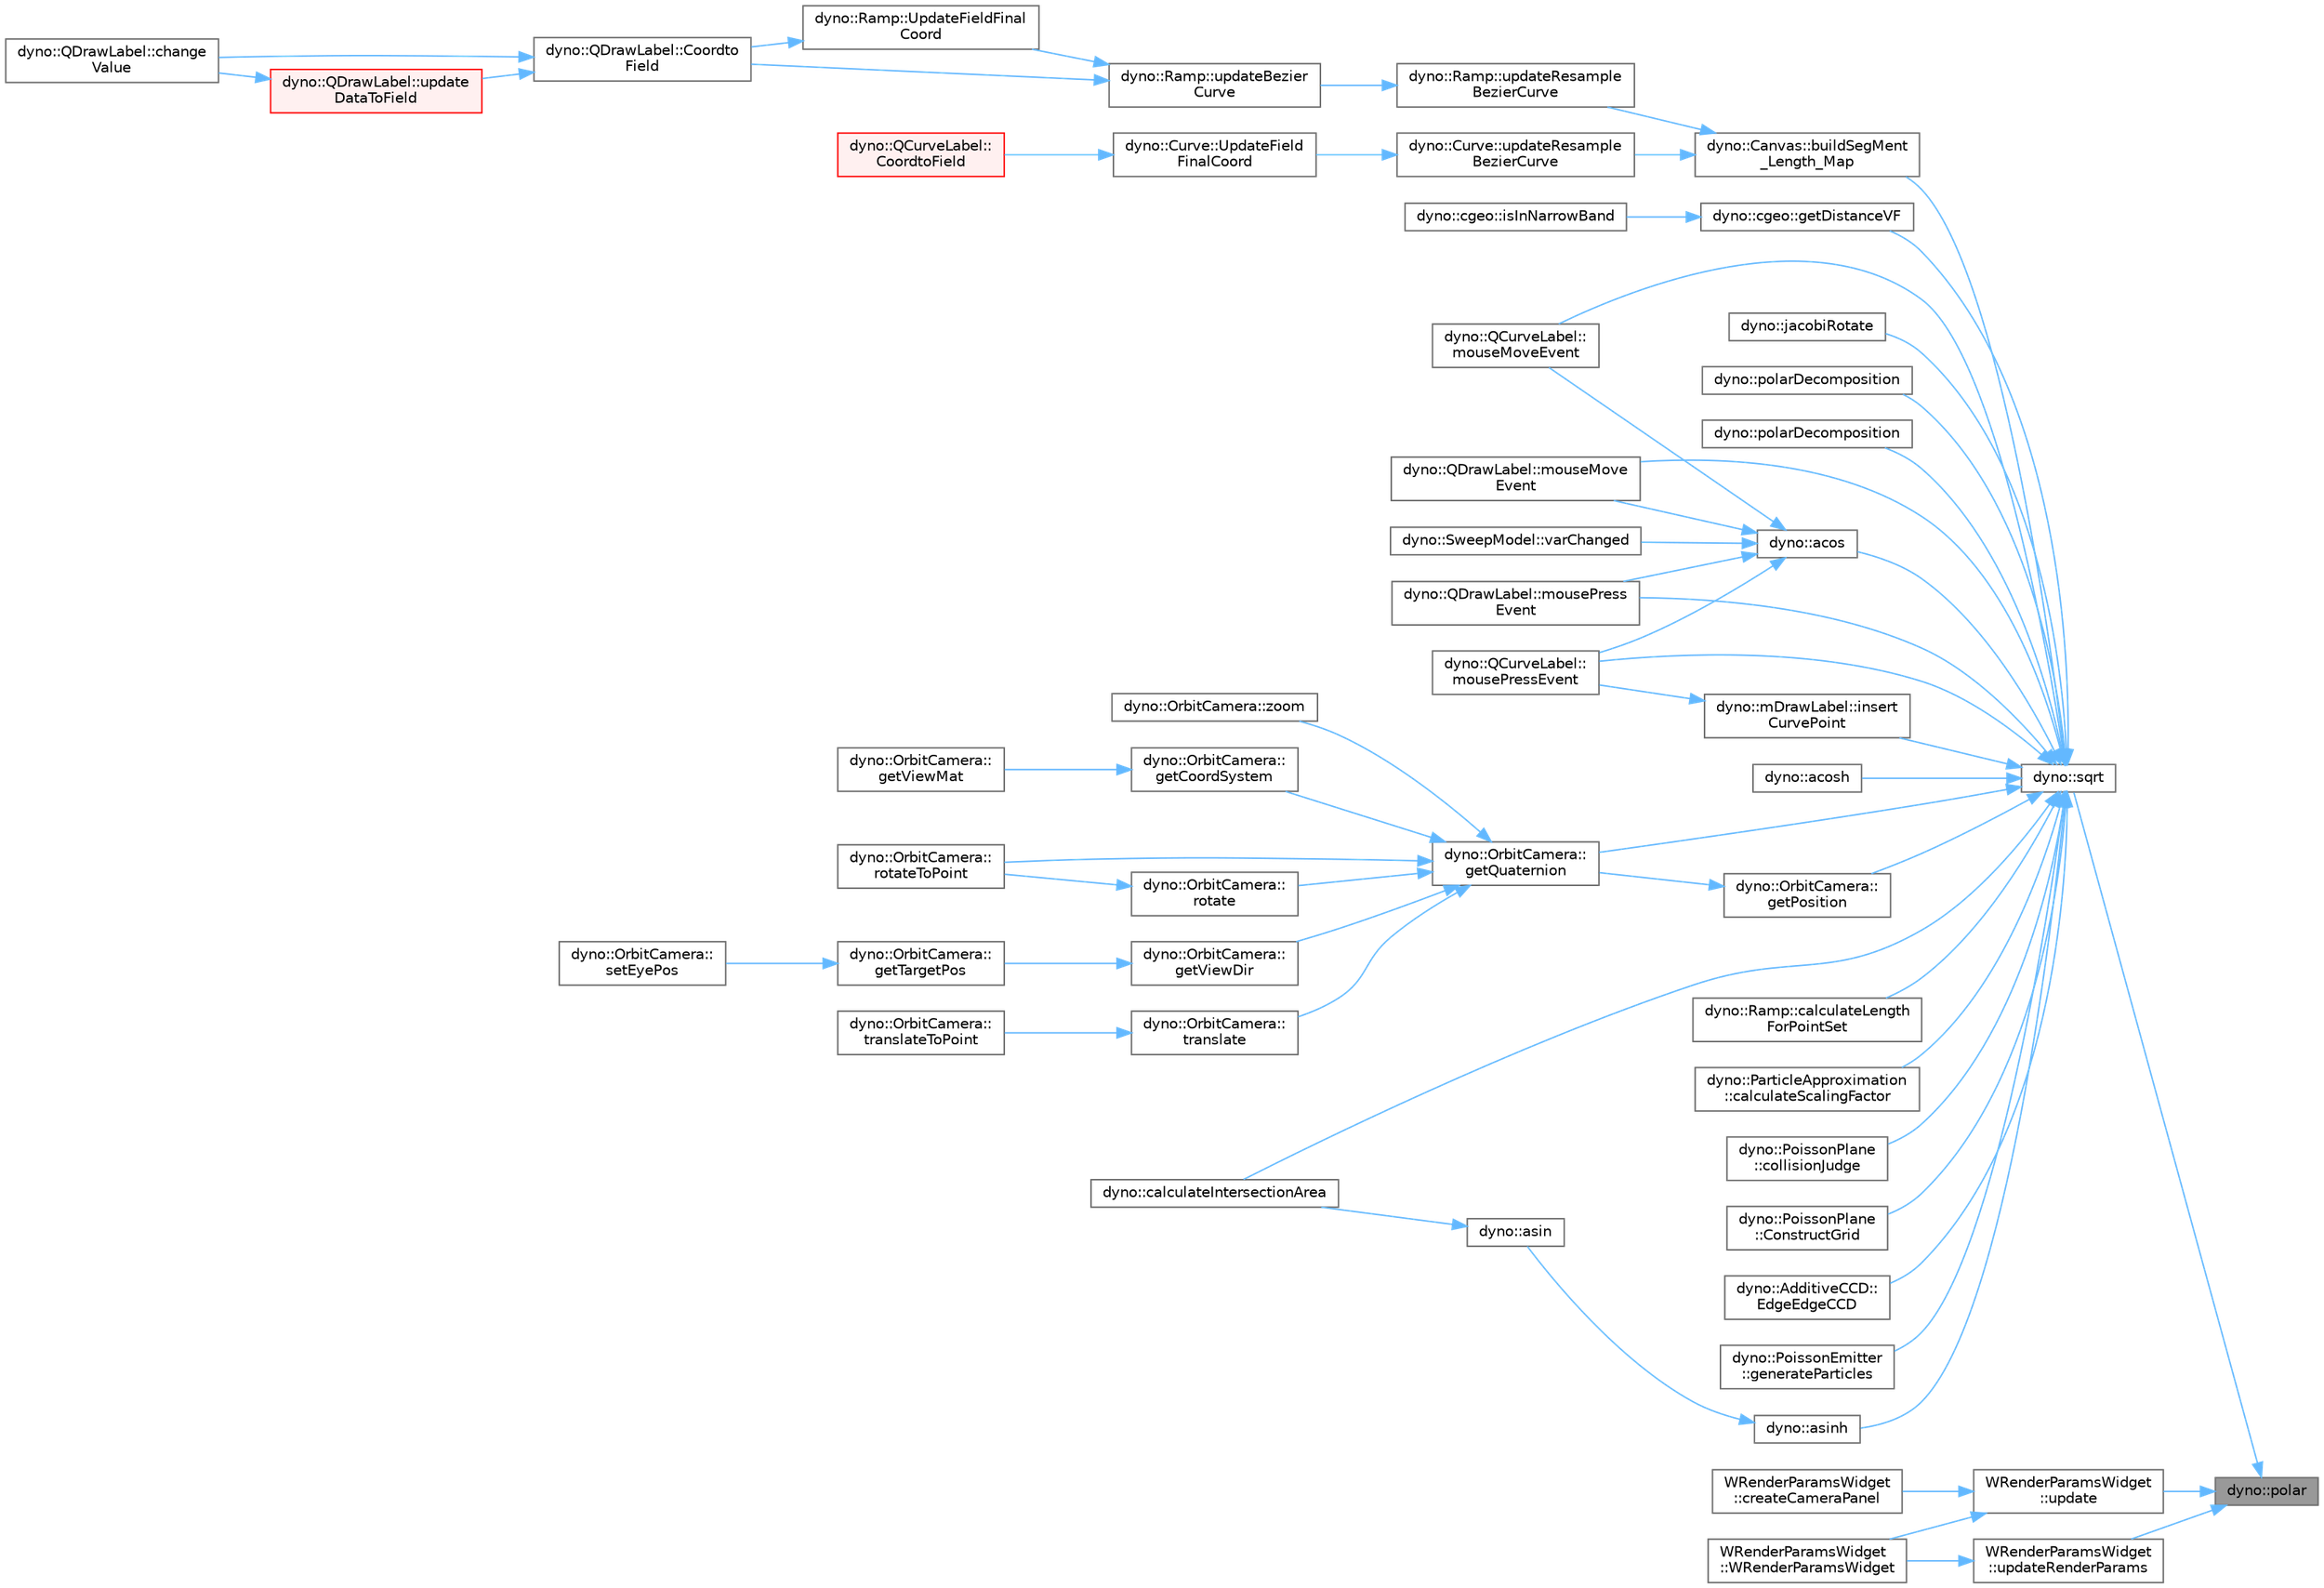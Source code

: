 digraph "dyno::polar"
{
 // LATEX_PDF_SIZE
  bgcolor="transparent";
  edge [fontname=Helvetica,fontsize=10,labelfontname=Helvetica,labelfontsize=10];
  node [fontname=Helvetica,fontsize=10,shape=box,height=0.2,width=0.4];
  rankdir="RL";
  Node1 [id="Node000001",label="dyno::polar",height=0.2,width=0.4,color="gray40", fillcolor="grey60", style="filled", fontcolor="black",tooltip=" "];
  Node1 -> Node2 [id="edge1_Node000001_Node000002",dir="back",color="steelblue1",style="solid",tooltip=" "];
  Node2 [id="Node000002",label="dyno::sqrt",height=0.2,width=0.4,color="grey40", fillcolor="white", style="filled",URL="$namespacedyno.html#ac2d9bbc99f7fd7afbe6b0889eff86281",tooltip=" "];
  Node2 -> Node3 [id="edge2_Node000002_Node000003",dir="back",color="steelblue1",style="solid",tooltip=" "];
  Node3 [id="Node000003",label="dyno::acos",height=0.2,width=0.4,color="grey40", fillcolor="white", style="filled",URL="$namespacedyno.html#a98298b4e601b96fbc2f81636d0b94096",tooltip=" "];
  Node3 -> Node4 [id="edge3_Node000003_Node000004",dir="back",color="steelblue1",style="solid",tooltip=" "];
  Node4 [id="Node000004",label="dyno::QCurveLabel::\lmouseMoveEvent",height=0.2,width=0.4,color="grey40", fillcolor="white", style="filled",URL="$classdyno_1_1_q_curve_label.html#a3dbf69c68750200a38ab87de5073a203",tooltip=" "];
  Node3 -> Node5 [id="edge4_Node000003_Node000005",dir="back",color="steelblue1",style="solid",tooltip=" "];
  Node5 [id="Node000005",label="dyno::QDrawLabel::mouseMove\lEvent",height=0.2,width=0.4,color="grey40", fillcolor="white", style="filled",URL="$classdyno_1_1_q_draw_label.html#a855e81bc7d92b66d116515b771fe0343",tooltip=" "];
  Node3 -> Node6 [id="edge5_Node000003_Node000006",dir="back",color="steelblue1",style="solid",tooltip=" "];
  Node6 [id="Node000006",label="dyno::QCurveLabel::\lmousePressEvent",height=0.2,width=0.4,color="grey40", fillcolor="white", style="filled",URL="$classdyno_1_1_q_curve_label.html#a7e37241f3d13ff30a53b3d07ceb6adb8",tooltip=" "];
  Node3 -> Node7 [id="edge6_Node000003_Node000007",dir="back",color="steelblue1",style="solid",tooltip=" "];
  Node7 [id="Node000007",label="dyno::QDrawLabel::mousePress\lEvent",height=0.2,width=0.4,color="grey40", fillcolor="white", style="filled",URL="$classdyno_1_1_q_draw_label.html#a49d7e8c557e1285d6d505518fa9be714",tooltip=" "];
  Node3 -> Node8 [id="edge7_Node000003_Node000008",dir="back",color="steelblue1",style="solid",tooltip=" "];
  Node8 [id="Node000008",label="dyno::SweepModel::varChanged",height=0.2,width=0.4,color="grey40", fillcolor="white", style="filled",URL="$classdyno_1_1_sweep_model.html#ac96f18020ac1c5870bab11cc965ea62e",tooltip=" "];
  Node2 -> Node9 [id="edge8_Node000002_Node000009",dir="back",color="steelblue1",style="solid",tooltip=" "];
  Node9 [id="Node000009",label="dyno::acosh",height=0.2,width=0.4,color="grey40", fillcolor="white", style="filled",URL="$namespacedyno.html#ab19b0b2c588fe0c937ffed38d97d613f",tooltip=" "];
  Node2 -> Node10 [id="edge9_Node000002_Node000010",dir="back",color="steelblue1",style="solid",tooltip=" "];
  Node10 [id="Node000010",label="dyno::asinh",height=0.2,width=0.4,color="grey40", fillcolor="white", style="filled",URL="$namespacedyno.html#abb5fa1dd5c7c3a0c6ff69f6c4544b2a9",tooltip=" "];
  Node10 -> Node11 [id="edge10_Node000010_Node000011",dir="back",color="steelblue1",style="solid",tooltip=" "];
  Node11 [id="Node000011",label="dyno::asin",height=0.2,width=0.4,color="grey40", fillcolor="white", style="filled",URL="$namespacedyno.html#af01ec3c9969a92be588a0d417e2e7f47",tooltip=" "];
  Node11 -> Node12 [id="edge11_Node000011_Node000012",dir="back",color="steelblue1",style="solid",tooltip=" "];
  Node12 [id="Node000012",label="dyno::calculateIntersectionArea",height=0.2,width=0.4,color="grey40", fillcolor="white", style="filled",URL="$namespacedyno.html#a94de691fb290dd4ffeeab57cc41978d4",tooltip="Calculate the intersection area between a sphere and a triangle by using the domain decompsotion algo..."];
  Node2 -> Node13 [id="edge12_Node000002_Node000013",dir="back",color="steelblue1",style="solid",tooltip=" "];
  Node13 [id="Node000013",label="dyno::Canvas::buildSegMent\l_Length_Map",height=0.2,width=0.4,color="grey40", fillcolor="white", style="filled",URL="$classdyno_1_1_canvas.html#aa4aee8c215e76bc53850f71791e59f88",tooltip=" "];
  Node13 -> Node14 [id="edge13_Node000013_Node000014",dir="back",color="steelblue1",style="solid",tooltip=" "];
  Node14 [id="Node000014",label="dyno::Ramp::updateResample\lBezierCurve",height=0.2,width=0.4,color="grey40", fillcolor="white", style="filled",URL="$classdyno_1_1_ramp.html#a557759f2a89a570ba847b512a854215d",tooltip="Resample Bezier curve."];
  Node14 -> Node15 [id="edge14_Node000014_Node000015",dir="back",color="steelblue1",style="solid",tooltip=" "];
  Node15 [id="Node000015",label="dyno::Ramp::updateBezier\lCurve",height=0.2,width=0.4,color="grey40", fillcolor="white", style="filled",URL="$classdyno_1_1_ramp.html#a503012388d3eb2f5465ba8fa04979b20",tooltip="Update the data of the Bezier curve points."];
  Node15 -> Node16 [id="edge15_Node000015_Node000016",dir="back",color="steelblue1",style="solid",tooltip=" "];
  Node16 [id="Node000016",label="dyno::QDrawLabel::Coordto\lField",height=0.2,width=0.4,color="grey40", fillcolor="white", style="filled",URL="$classdyno_1_1_q_draw_label.html#a8b27b248c44ee57fa194956dc3765449",tooltip=" "];
  Node16 -> Node17 [id="edge16_Node000016_Node000017",dir="back",color="steelblue1",style="solid",tooltip=" "];
  Node17 [id="Node000017",label="dyno::QDrawLabel::change\lValue",height=0.2,width=0.4,color="grey40", fillcolor="white", style="filled",URL="$classdyno_1_1_q_draw_label.html#a9be2a7cab68e5392d9845b82a92c05ee",tooltip=" "];
  Node16 -> Node18 [id="edge17_Node000016_Node000018",dir="back",color="steelblue1",style="solid",tooltip=" "];
  Node18 [id="Node000018",label="dyno::QDrawLabel::update\lDataToField",height=0.2,width=0.4,color="red", fillcolor="#FFF0F0", style="filled",URL="$classdyno_1_1_q_draw_label.html#a270d00de5aff8eafaeff2a215f13d15f",tooltip=" "];
  Node18 -> Node17 [id="edge18_Node000018_Node000017",dir="back",color="steelblue1",style="solid",tooltip=" "];
  Node15 -> Node20 [id="edge19_Node000015_Node000020",dir="back",color="steelblue1",style="solid",tooltip=" "];
  Node20 [id="Node000020",label="dyno::Ramp::UpdateFieldFinal\lCoord",height=0.2,width=0.4,color="grey40", fillcolor="white", style="filled",URL="$classdyno_1_1_ramp.html#adf25361263722cd166ee5a15a6a2eaa8",tooltip="Updating the data of a Field."];
  Node20 -> Node16 [id="edge20_Node000020_Node000016",dir="back",color="steelblue1",style="solid",tooltip=" "];
  Node13 -> Node21 [id="edge21_Node000013_Node000021",dir="back",color="steelblue1",style="solid",tooltip=" "];
  Node21 [id="Node000021",label="dyno::Curve::updateResample\lBezierCurve",height=0.2,width=0.4,color="grey40", fillcolor="white", style="filled",URL="$classdyno_1_1_curve.html#a1ae9f76a2148ab26374b2e1838a33c1d",tooltip="Resample Bezier curve."];
  Node21 -> Node22 [id="edge22_Node000021_Node000022",dir="back",color="steelblue1",style="solid",tooltip=" "];
  Node22 [id="Node000022",label="dyno::Curve::UpdateField\lFinalCoord",height=0.2,width=0.4,color="grey40", fillcolor="white", style="filled",URL="$classdyno_1_1_curve.html#a6a1f78ed5b0ba19cc23712467fa0205e",tooltip="Updating the data of a Field."];
  Node22 -> Node23 [id="edge23_Node000022_Node000023",dir="back",color="steelblue1",style="solid",tooltip=" "];
  Node23 [id="Node000023",label="dyno::QCurveLabel::\lCoordtoField",height=0.2,width=0.4,color="red", fillcolor="#FFF0F0", style="filled",URL="$classdyno_1_1_q_curve_label.html#ae1a8d7bf41c9a09f1d99f9745984b394",tooltip=" "];
  Node2 -> Node12 [id="edge24_Node000002_Node000012",dir="back",color="steelblue1",style="solid",tooltip=" "];
  Node2 -> Node27 [id="edge25_Node000002_Node000027",dir="back",color="steelblue1",style="solid",tooltip=" "];
  Node27 [id="Node000027",label="dyno::Ramp::calculateLength\lForPointSet",height=0.2,width=0.4,color="grey40", fillcolor="white", style="filled",URL="$classdyno_1_1_ramp.html#a7aa6291022783dad0e0bf1e7f3e6fc82",tooltip=" "];
  Node2 -> Node28 [id="edge26_Node000002_Node000028",dir="back",color="steelblue1",style="solid",tooltip=" "];
  Node28 [id="Node000028",label="dyno::ParticleApproximation\l::calculateScalingFactor",height=0.2,width=0.4,color="grey40", fillcolor="white", style="filled",URL="$classdyno_1_1_particle_approximation.html#aa5fdb182861ef8267570e2475dbdac33",tooltip=" "];
  Node2 -> Node29 [id="edge27_Node000002_Node000029",dir="back",color="steelblue1",style="solid",tooltip=" "];
  Node29 [id="Node000029",label="dyno::PoissonPlane\l::collisionJudge",height=0.2,width=0.4,color="grey40", fillcolor="white", style="filled",URL="$classdyno_1_1_poisson_plane.html#a5ee1d42bfebfba0389fe28270490a668",tooltip=" "];
  Node2 -> Node30 [id="edge28_Node000002_Node000030",dir="back",color="steelblue1",style="solid",tooltip=" "];
  Node30 [id="Node000030",label="dyno::PoissonPlane\l::ConstructGrid",height=0.2,width=0.4,color="grey40", fillcolor="white", style="filled",URL="$classdyno_1_1_poisson_plane.html#a74a9c53631f2b1e1531770adcf8bf45c",tooltip=" "];
  Node2 -> Node31 [id="edge29_Node000002_Node000031",dir="back",color="steelblue1",style="solid",tooltip=" "];
  Node31 [id="Node000031",label="dyno::AdditiveCCD::\lEdgeEdgeCCD",height=0.2,width=0.4,color="grey40", fillcolor="white", style="filled",URL="$classdyno_1_1_additive_c_c_d.html#a9b3acb2efa19389f1c322e1ccfb82950",tooltip="Do a continuous collision detection between two edges."];
  Node2 -> Node32 [id="edge30_Node000002_Node000032",dir="back",color="steelblue1",style="solid",tooltip=" "];
  Node32 [id="Node000032",label="dyno::PoissonEmitter\l::generateParticles",height=0.2,width=0.4,color="grey40", fillcolor="white", style="filled",URL="$classdyno_1_1_poisson_emitter.html#a5ca92f81f9d5d8f9f043071f462631d1",tooltip=" "];
  Node2 -> Node33 [id="edge31_Node000002_Node000033",dir="back",color="steelblue1",style="solid",tooltip=" "];
  Node33 [id="Node000033",label="dyno::cgeo::getDistanceVF",height=0.2,width=0.4,color="grey40", fillcolor="white", style="filled",URL="$namespacedyno_1_1cgeo.html#a213829175cd0f84b35d795cffdf81c85",tooltip=" "];
  Node33 -> Node34 [id="edge32_Node000033_Node000034",dir="back",color="steelblue1",style="solid",tooltip=" "];
  Node34 [id="Node000034",label="dyno::cgeo::isInNarrowBand",height=0.2,width=0.4,color="grey40", fillcolor="white", style="filled",URL="$namespacedyno_1_1cgeo.html#a1845700dcbf00459d14d1079796202d5",tooltip=" "];
  Node2 -> Node35 [id="edge33_Node000002_Node000035",dir="back",color="steelblue1",style="solid",tooltip=" "];
  Node35 [id="Node000035",label="dyno::OrbitCamera::\lgetPosition",height=0.2,width=0.4,color="grey40", fillcolor="white", style="filled",URL="$classdyno_1_1_orbit_camera.html#a4202f17c8e672fbb4a77515ddcb9e71e",tooltip=" "];
  Node35 -> Node36 [id="edge34_Node000035_Node000036",dir="back",color="steelblue1",style="solid",tooltip=" "];
  Node36 [id="Node000036",label="dyno::OrbitCamera::\lgetQuaternion",height=0.2,width=0.4,color="grey40", fillcolor="white", style="filled",URL="$classdyno_1_1_orbit_camera.html#ace447b9f2552f8e56f27f1c51a974dc7",tooltip=" "];
  Node36 -> Node37 [id="edge35_Node000036_Node000037",dir="back",color="steelblue1",style="solid",tooltip=" "];
  Node37 [id="Node000037",label="dyno::OrbitCamera::\lgetCoordSystem",height=0.2,width=0.4,color="grey40", fillcolor="white", style="filled",URL="$classdyno_1_1_orbit_camera.html#a2971cd511245add89240e58488219510",tooltip=" "];
  Node37 -> Node38 [id="edge36_Node000037_Node000038",dir="back",color="steelblue1",style="solid",tooltip=" "];
  Node38 [id="Node000038",label="dyno::OrbitCamera::\lgetViewMat",height=0.2,width=0.4,color="grey40", fillcolor="white", style="filled",URL="$classdyno_1_1_orbit_camera.html#a1838c0790e7ae416c3be39873999a372",tooltip=" "];
  Node36 -> Node39 [id="edge37_Node000036_Node000039",dir="back",color="steelblue1",style="solid",tooltip=" "];
  Node39 [id="Node000039",label="dyno::OrbitCamera::\lgetViewDir",height=0.2,width=0.4,color="grey40", fillcolor="white", style="filled",URL="$classdyno_1_1_orbit_camera.html#a146a6af4a2898d36d9e62aaddef6d36a",tooltip=" "];
  Node39 -> Node40 [id="edge38_Node000039_Node000040",dir="back",color="steelblue1",style="solid",tooltip=" "];
  Node40 [id="Node000040",label="dyno::OrbitCamera::\lgetTargetPos",height=0.2,width=0.4,color="grey40", fillcolor="white", style="filled",URL="$classdyno_1_1_orbit_camera.html#aae7005dcc684337cbaaf8bf9e2a1c42b",tooltip=" "];
  Node40 -> Node41 [id="edge39_Node000040_Node000041",dir="back",color="steelblue1",style="solid",tooltip=" "];
  Node41 [id="Node000041",label="dyno::OrbitCamera::\lsetEyePos",height=0.2,width=0.4,color="grey40", fillcolor="white", style="filled",URL="$classdyno_1_1_orbit_camera.html#aa105e8660681442867fe51449bfd4572",tooltip=" "];
  Node36 -> Node42 [id="edge40_Node000036_Node000042",dir="back",color="steelblue1",style="solid",tooltip=" "];
  Node42 [id="Node000042",label="dyno::OrbitCamera::\lrotate",height=0.2,width=0.4,color="grey40", fillcolor="white", style="filled",URL="$classdyno_1_1_orbit_camera.html#aa2571a710f5a5a7c2cdf3617ff617d82",tooltip=" "];
  Node42 -> Node43 [id="edge41_Node000042_Node000043",dir="back",color="steelblue1",style="solid",tooltip=" "];
  Node43 [id="Node000043",label="dyno::OrbitCamera::\lrotateToPoint",height=0.2,width=0.4,color="grey40", fillcolor="white", style="filled",URL="$classdyno_1_1_orbit_camera.html#a5527d639e4a08c592aace473ab14a3d0",tooltip=" "];
  Node36 -> Node43 [id="edge42_Node000036_Node000043",dir="back",color="steelblue1",style="solid",tooltip=" "];
  Node36 -> Node44 [id="edge43_Node000036_Node000044",dir="back",color="steelblue1",style="solid",tooltip=" "];
  Node44 [id="Node000044",label="dyno::OrbitCamera::\ltranslate",height=0.2,width=0.4,color="grey40", fillcolor="white", style="filled",URL="$classdyno_1_1_orbit_camera.html#a6bd5aa1544bc7fc99944f7cdaf58e95e",tooltip=" "];
  Node44 -> Node45 [id="edge44_Node000044_Node000045",dir="back",color="steelblue1",style="solid",tooltip=" "];
  Node45 [id="Node000045",label="dyno::OrbitCamera::\ltranslateToPoint",height=0.2,width=0.4,color="grey40", fillcolor="white", style="filled",URL="$classdyno_1_1_orbit_camera.html#a8b0596f893fe55e970d3655f08d91540",tooltip=" "];
  Node36 -> Node46 [id="edge45_Node000036_Node000046",dir="back",color="steelblue1",style="solid",tooltip=" "];
  Node46 [id="Node000046",label="dyno::OrbitCamera::zoom",height=0.2,width=0.4,color="grey40", fillcolor="white", style="filled",URL="$classdyno_1_1_orbit_camera.html#a80838d2b6c9117258d9fec80d8e7fb3d",tooltip=" "];
  Node2 -> Node36 [id="edge46_Node000002_Node000036",dir="back",color="steelblue1",style="solid",tooltip=" "];
  Node2 -> Node47 [id="edge47_Node000002_Node000047",dir="back",color="steelblue1",style="solid",tooltip=" "];
  Node47 [id="Node000047",label="dyno::mDrawLabel::insert\lCurvePoint",height=0.2,width=0.4,color="grey40", fillcolor="white", style="filled",URL="$classdyno_1_1m_draw_label.html#a13baf9791362c4bc564879594ef5c1ad",tooltip=" "];
  Node47 -> Node6 [id="edge48_Node000047_Node000006",dir="back",color="steelblue1",style="solid",tooltip=" "];
  Node2 -> Node48 [id="edge49_Node000002_Node000048",dir="back",color="steelblue1",style="solid",tooltip=" "];
  Node48 [id="Node000048",label="dyno::jacobiRotate",height=0.2,width=0.4,color="grey40", fillcolor="white", style="filled",URL="$namespacedyno.html#a7476b50ad163962c447ade1c23c74369",tooltip=" "];
  Node2 -> Node4 [id="edge50_Node000002_Node000004",dir="back",color="steelblue1",style="solid",tooltip=" "];
  Node2 -> Node5 [id="edge51_Node000002_Node000005",dir="back",color="steelblue1",style="solid",tooltip=" "];
  Node2 -> Node6 [id="edge52_Node000002_Node000006",dir="back",color="steelblue1",style="solid",tooltip=" "];
  Node2 -> Node7 [id="edge53_Node000002_Node000007",dir="back",color="steelblue1",style="solid",tooltip=" "];
  Node2 -> Node49 [id="edge54_Node000002_Node000049",dir="back",color="steelblue1",style="solid",tooltip=" "];
  Node49 [id="Node000049",label="dyno::polarDecomposition",height=0.2,width=0.4,color="grey40", fillcolor="white", style="filled",URL="$namespacedyno.html#ae06a5aefc01ba132c97536498189a7ca",tooltip=" "];
  Node2 -> Node50 [id="edge55_Node000002_Node000050",dir="back",color="steelblue1",style="solid",tooltip=" "];
  Node50 [id="Node000050",label="dyno::polarDecomposition",height=0.2,width=0.4,color="grey40", fillcolor="white", style="filled",URL="$namespacedyno.html#a5d9a68e6f909678bfe697646a941e6a8",tooltip=" "];
  Node1 -> Node51 [id="edge56_Node000001_Node000051",dir="back",color="steelblue1",style="solid",tooltip=" "];
  Node51 [id="Node000051",label="WRenderParamsWidget\l::update",height=0.2,width=0.4,color="grey40", fillcolor="white", style="filled",URL="$class_w_render_params_widget.html#a015ad92e4ba77084bb19de346e7c25dd",tooltip=" "];
  Node51 -> Node52 [id="edge57_Node000051_Node000052",dir="back",color="steelblue1",style="solid",tooltip=" "];
  Node52 [id="Node000052",label="WRenderParamsWidget\l::createCameraPanel",height=0.2,width=0.4,color="grey40", fillcolor="white", style="filled",URL="$class_w_render_params_widget.html#a123327683479bad1f09730e43646f62e",tooltip=" "];
  Node51 -> Node53 [id="edge58_Node000051_Node000053",dir="back",color="steelblue1",style="solid",tooltip=" "];
  Node53 [id="Node000053",label="WRenderParamsWidget\l::WRenderParamsWidget",height=0.2,width=0.4,color="grey40", fillcolor="white", style="filled",URL="$class_w_render_params_widget.html#a427b6cfa209aca25cc1350025f51606f",tooltip=" "];
  Node1 -> Node54 [id="edge59_Node000001_Node000054",dir="back",color="steelblue1",style="solid",tooltip=" "];
  Node54 [id="Node000054",label="WRenderParamsWidget\l::updateRenderParams",height=0.2,width=0.4,color="grey40", fillcolor="white", style="filled",URL="$class_w_render_params_widget.html#a3559466567d97a1177bf19ce67692e45",tooltip=" "];
  Node54 -> Node53 [id="edge60_Node000054_Node000053",dir="back",color="steelblue1",style="solid",tooltip=" "];
}
